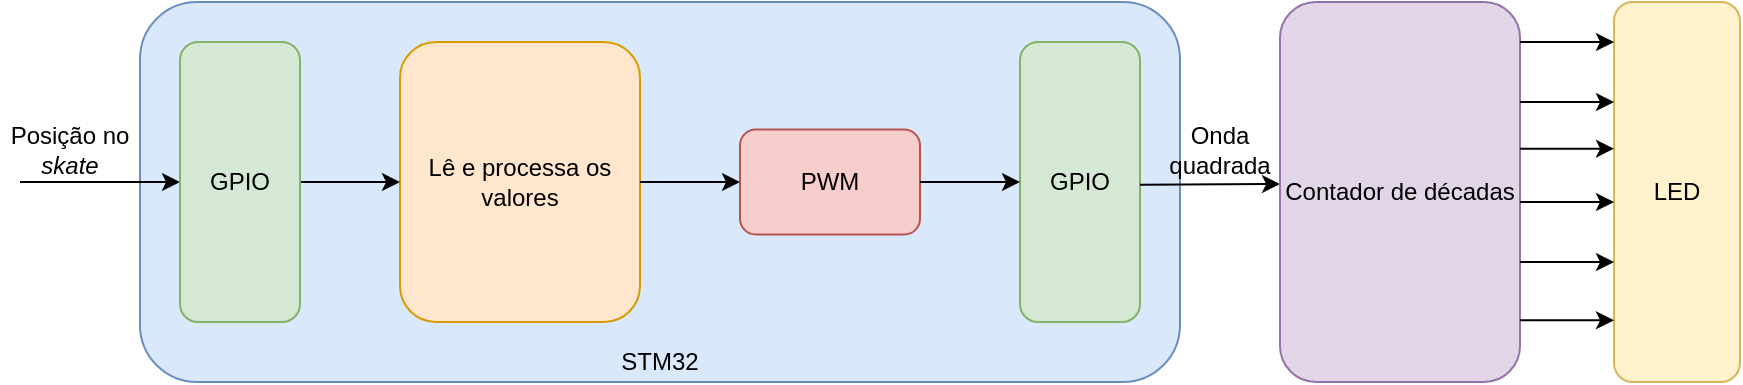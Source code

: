 <mxfile version="14.1.8" type="device"><diagram id="oqCm0qLgN3h-a1XjhrAP" name="Página-1"><mxGraphModel dx="1718" dy="718" grid="1" gridSize="10" guides="1" tooltips="1" connect="1" arrows="1" fold="1" page="1" pageScale="1" pageWidth="827" pageHeight="1169" math="0" shadow="0"><root><mxCell id="0"/><mxCell id="1" parent="0"/><mxCell id="0kX9s634i1fXRd-G-jQo-38" value="" style="rounded=1;whiteSpace=wrap;html=1;fillColor=#dae8fc;strokeColor=#6c8ebf;" parent="1" vertex="1"><mxGeometry x="90" y="50" width="520" height="190" as="geometry"/></mxCell><mxCell id="Ht1OVjhJW0NtHbJ7t0hU-6" value="" style="endArrow=classic;html=1;" parent="1" edge="1"><mxGeometry width="50" height="50" relative="1" as="geometry"><mxPoint x="30.0" y="140" as="sourcePoint"/><mxPoint x="110.0" y="140" as="targetPoint"/></mxGeometry></mxCell><mxCell id="Ht1OVjhJW0NtHbJ7t0hU-8" value="Posição no &lt;i&gt;skate&lt;/i&gt;" style="text;html=1;strokeColor=none;fillColor=none;align=center;verticalAlign=middle;whiteSpace=wrap;rounded=0;" parent="1" vertex="1"><mxGeometry x="20" y="113.75" width="70" height="20" as="geometry"/></mxCell><mxCell id="0kX9s634i1fXRd-G-jQo-16" value="Lê e processa os valores" style="rounded=1;whiteSpace=wrap;html=1;fillColor=#ffe6cc;strokeColor=#d79b00;" parent="1" vertex="1"><mxGeometry x="220" y="70" width="120" height="140" as="geometry"/></mxCell><mxCell id="0kX9s634i1fXRd-G-jQo-17" value="" style="endArrow=classic;html=1;" parent="1" edge="1"><mxGeometry width="50" height="50" relative="1" as="geometry"><mxPoint x="170" y="140" as="sourcePoint"/><mxPoint x="220" y="140" as="targetPoint"/></mxGeometry></mxCell><mxCell id="0kX9s634i1fXRd-G-jQo-19" value="GPIO" style="rounded=1;whiteSpace=wrap;html=1;fillColor=#d5e8d4;strokeColor=#82b366;" parent="1" vertex="1"><mxGeometry x="530" y="70" width="60" height="140" as="geometry"/></mxCell><mxCell id="0kX9s634i1fXRd-G-jQo-20" value="PWM" style="rounded=1;whiteSpace=wrap;html=1;fillColor=#f8cecc;strokeColor=#b85450;" parent="1" vertex="1"><mxGeometry x="390" y="113.75" width="90" height="52.5" as="geometry"/></mxCell><mxCell id="0kX9s634i1fXRd-G-jQo-21" value="" style="endArrow=classic;html=1;" parent="1" edge="1"><mxGeometry width="50" height="50" relative="1" as="geometry"><mxPoint x="340" y="140.0" as="sourcePoint"/><mxPoint x="390" y="140.0" as="targetPoint"/></mxGeometry></mxCell><mxCell id="0kX9s634i1fXRd-G-jQo-22" value="" style="endArrow=classic;html=1;" parent="1" edge="1"><mxGeometry width="50" height="50" relative="1" as="geometry"><mxPoint x="480" y="140.0" as="sourcePoint"/><mxPoint x="530" y="140.0" as="targetPoint"/></mxGeometry></mxCell><mxCell id="0kX9s634i1fXRd-G-jQo-25" value="" style="endArrow=classic;html=1;" parent="1" edge="1"><mxGeometry width="50" height="50" relative="1" as="geometry"><mxPoint x="590" y="141.36" as="sourcePoint"/><mxPoint x="660" y="141" as="targetPoint"/></mxGeometry></mxCell><mxCell id="0kX9s634i1fXRd-G-jQo-30" value="Onda quadrada" style="text;html=1;strokeColor=none;fillColor=none;align=center;verticalAlign=middle;whiteSpace=wrap;rounded=0;" parent="1" vertex="1"><mxGeometry x="610" y="113.75" width="40" height="20" as="geometry"/></mxCell><mxCell id="0kX9s634i1fXRd-G-jQo-39" value="STM32" style="text;html=1;strokeColor=none;fillColor=none;align=center;verticalAlign=middle;whiteSpace=wrap;rounded=0;" parent="1" vertex="1"><mxGeometry x="330" y="220" width="40" height="20" as="geometry"/></mxCell><mxCell id="7XwLtreffqijIBExx_k2-1" value="GPIO" style="rounded=1;whiteSpace=wrap;html=1;fillColor=#d5e8d4;strokeColor=#82b366;" parent="1" vertex="1"><mxGeometry x="110" y="70" width="60" height="140" as="geometry"/></mxCell><mxCell id="59s5yN8FccVILCk5sZu0-1" value="Contador de décadas" style="rounded=1;whiteSpace=wrap;html=1;fillColor=#e1d5e7;strokeColor=#9673a6;" vertex="1" parent="1"><mxGeometry x="660" y="50" width="120" height="190" as="geometry"/></mxCell><mxCell id="59s5yN8FccVILCk5sZu0-2" value="LED" style="rounded=1;whiteSpace=wrap;html=1;fillColor=#fff2cc;strokeColor=#d6b656;" vertex="1" parent="1"><mxGeometry x="827" y="50" width="63" height="190" as="geometry"/></mxCell><mxCell id="59s5yN8FccVILCk5sZu0-3" value="" style="endArrow=classic;html=1;" edge="1" parent="1"><mxGeometry width="50" height="50" relative="1" as="geometry"><mxPoint x="780" y="70" as="sourcePoint"/><mxPoint x="827" y="70" as="targetPoint"/></mxGeometry></mxCell><mxCell id="59s5yN8FccVILCk5sZu0-4" value="" style="endArrow=classic;html=1;" edge="1" parent="1"><mxGeometry width="50" height="50" relative="1" as="geometry"><mxPoint x="780" y="100" as="sourcePoint"/><mxPoint x="827" y="100" as="targetPoint"/></mxGeometry></mxCell><mxCell id="59s5yN8FccVILCk5sZu0-5" value="" style="endArrow=classic;html=1;" edge="1" parent="1"><mxGeometry width="50" height="50" relative="1" as="geometry"><mxPoint x="780" y="123.33" as="sourcePoint"/><mxPoint x="827" y="123.33" as="targetPoint"/></mxGeometry></mxCell><mxCell id="59s5yN8FccVILCk5sZu0-6" value="" style="endArrow=classic;html=1;" edge="1" parent="1"><mxGeometry width="50" height="50" relative="1" as="geometry"><mxPoint x="780" y="209.17" as="sourcePoint"/><mxPoint x="827" y="209.17" as="targetPoint"/></mxGeometry></mxCell><mxCell id="59s5yN8FccVILCk5sZu0-7" value="" style="endArrow=classic;html=1;" edge="1" parent="1"><mxGeometry width="50" height="50" relative="1" as="geometry"><mxPoint x="780" y="180.0" as="sourcePoint"/><mxPoint x="827" y="180.0" as="targetPoint"/></mxGeometry></mxCell><mxCell id="59s5yN8FccVILCk5sZu0-8" value="" style="endArrow=classic;html=1;" edge="1" parent="1"><mxGeometry width="50" height="50" relative="1" as="geometry"><mxPoint x="780" y="150" as="sourcePoint"/><mxPoint x="827" y="150" as="targetPoint"/></mxGeometry></mxCell></root></mxGraphModel></diagram></mxfile>